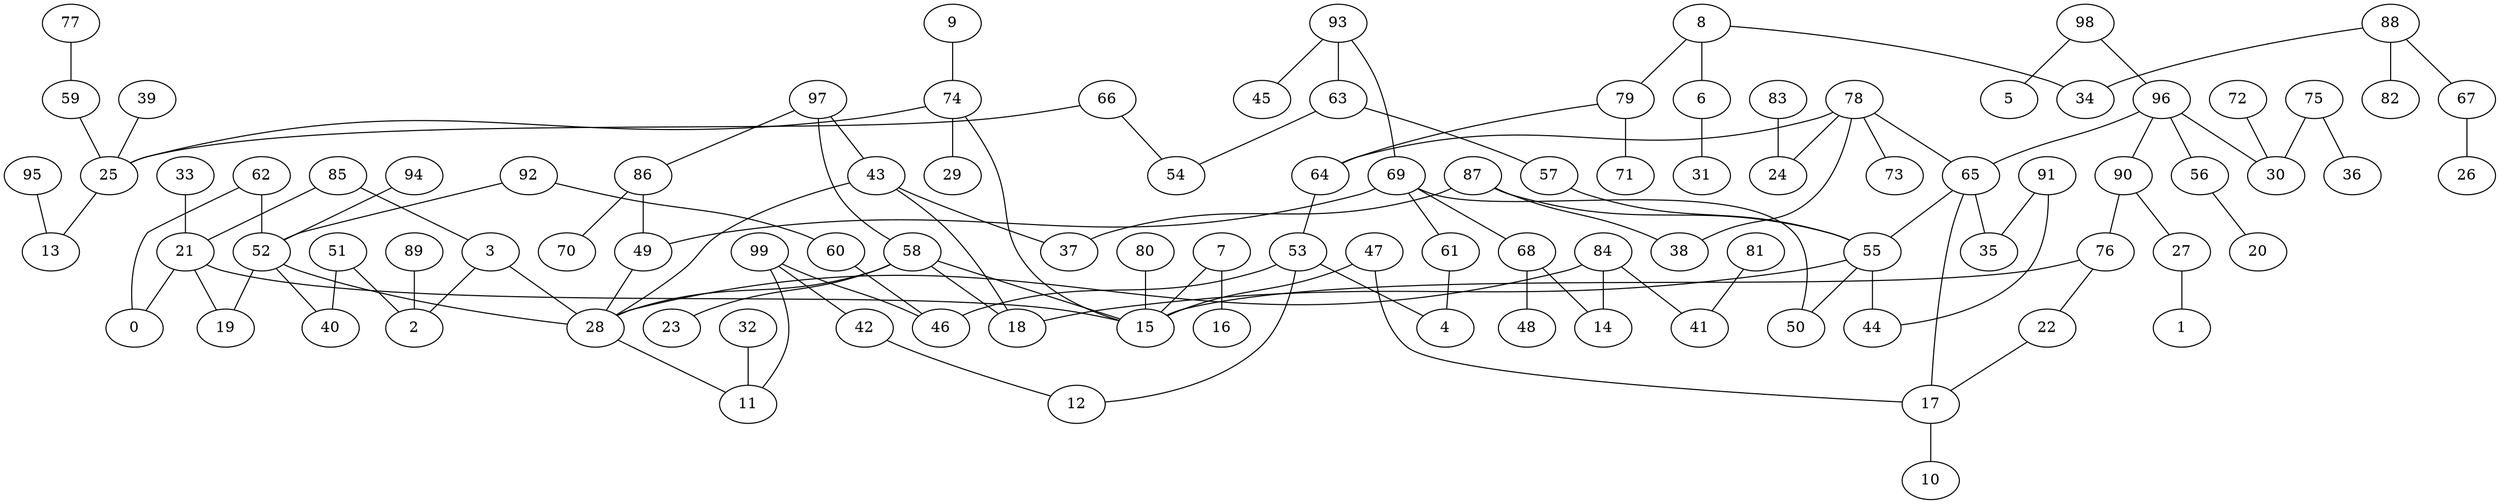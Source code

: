 digraph GG_graph {

subgraph G_graph {
edge [color = black]
"94" -> "52" [dir = none]
"39" -> "25" [dir = none]
"92" -> "60" [dir = none]
"85" -> "3" [dir = none]
"60" -> "46" [dir = none]
"49" -> "28" [dir = none]
"80" -> "15" [dir = none]
"9" -> "74" [dir = none]
"77" -> "59" [dir = none]
"83" -> "24" [dir = none]
"93" -> "63" [dir = none]
"93" -> "45" [dir = none]
"93" -> "69" [dir = none]
"86" -> "70" [dir = none]
"51" -> "2" [dir = none]
"98" -> "5" [dir = none]
"98" -> "96" [dir = none]
"32" -> "11" [dir = none]
"88" -> "67" [dir = none]
"88" -> "82" [dir = none]
"88" -> "34" [dir = none]
"57" -> "55" [dir = none]
"97" -> "86" [dir = none]
"97" -> "58" [dir = none]
"53" -> "12" [dir = none]
"53" -> "46" [dir = none]
"53" -> "4" [dir = none]
"95" -> "13" [dir = none]
"69" -> "50" [dir = none]
"81" -> "41" [dir = none]
"61" -> "4" [dir = none]
"33" -> "21" [dir = none]
"6" -> "31" [dir = none]
"62" -> "0" [dir = none]
"55" -> "50" [dir = none]
"55" -> "18" [dir = none]
"3" -> "2" [dir = none]
"3" -> "28" [dir = none]
"52" -> "19" [dir = none]
"52" -> "40" [dir = none]
"52" -> "28" [dir = none]
"72" -> "30" [dir = none]
"64" -> "53" [dir = none]
"28" -> "11" [dir = none]
"17" -> "10" [dir = none]
"78" -> "73" [dir = none]
"78" -> "24" [dir = none]
"78" -> "64" [dir = none]
"78" -> "65" [dir = none]
"47" -> "15" [dir = none]
"43" -> "28" [dir = none]
"43" -> "18" [dir = none]
"96" -> "56" [dir = none]
"96" -> "90" [dir = none]
"96" -> "30" [dir = none]
"96" -> "65" [dir = none]
"76" -> "22" [dir = none]
"76" -> "15" [dir = none]
"90" -> "27" [dir = none]
"87" -> "37" [dir = none]
"87" -> "38" [dir = none]
"87" -> "55" [dir = none]
"91" -> "44" [dir = none]
"91" -> "35" [dir = none]
"84" -> "14" [dir = none]
"84" -> "41" [dir = none]
"84" -> "28" [dir = none]
"58" -> "23" [dir = none]
"58" -> "15" [dir = none]
"58" -> "18" [dir = none]
"65" -> "35" [dir = none]
"65" -> "17" [dir = none]
"65" -> "55" [dir = none]
"7" -> "16" [dir = none]
"7" -> "15" [dir = none]
"8" -> "34" [dir = none]
"8" -> "6" [dir = none]
"8" -> "79" [dir = none]
"27" -> "1" [dir = none]
"79" -> "71" [dir = none]
"79" -> "64" [dir = none]
"56" -> "20" [dir = none]
"99" -> "42" [dir = none]
"99" -> "46" [dir = none]
"25" -> "13" [dir = none]
"68" -> "48" [dir = none]
"68" -> "14" [dir = none]
"66" -> "54" [dir = none]
"66" -> "25" [dir = none]
"74" -> "25" [dir = none]
"74" -> "29" [dir = none]
"74" -> "15" [dir = none]
"89" -> "2" [dir = none]
"75" -> "36" [dir = none]
"75" -> "30" [dir = none]
"21" -> "0" [dir = none]
"21" -> "15" [dir = none]
"59" -> "25" [dir = none]
"67" -> "26" [dir = none]
"43" -> "37" [dir = none]
"63" -> "57" [dir = none]
"62" -> "52" [dir = none]
"97" -> "43" [dir = none]
"63" -> "54" [dir = none]
"58" -> "28" [dir = none]
"55" -> "44" [dir = none]
"86" -> "49" [dir = none]
"90" -> "76" [dir = none]
"92" -> "52" [dir = none]
"69" -> "68" [dir = none]
"99" -> "11" [dir = none]
"42" -> "12" [dir = none]
"85" -> "21" [dir = none]
"47" -> "17" [dir = none]
"21" -> "19" [dir = none]
"69" -> "61" [dir = none]
"69" -> "49" [dir = none]
"51" -> "40" [dir = none]
"22" -> "17" [dir = none]
"78" -> "38" [dir = none]
}

}
